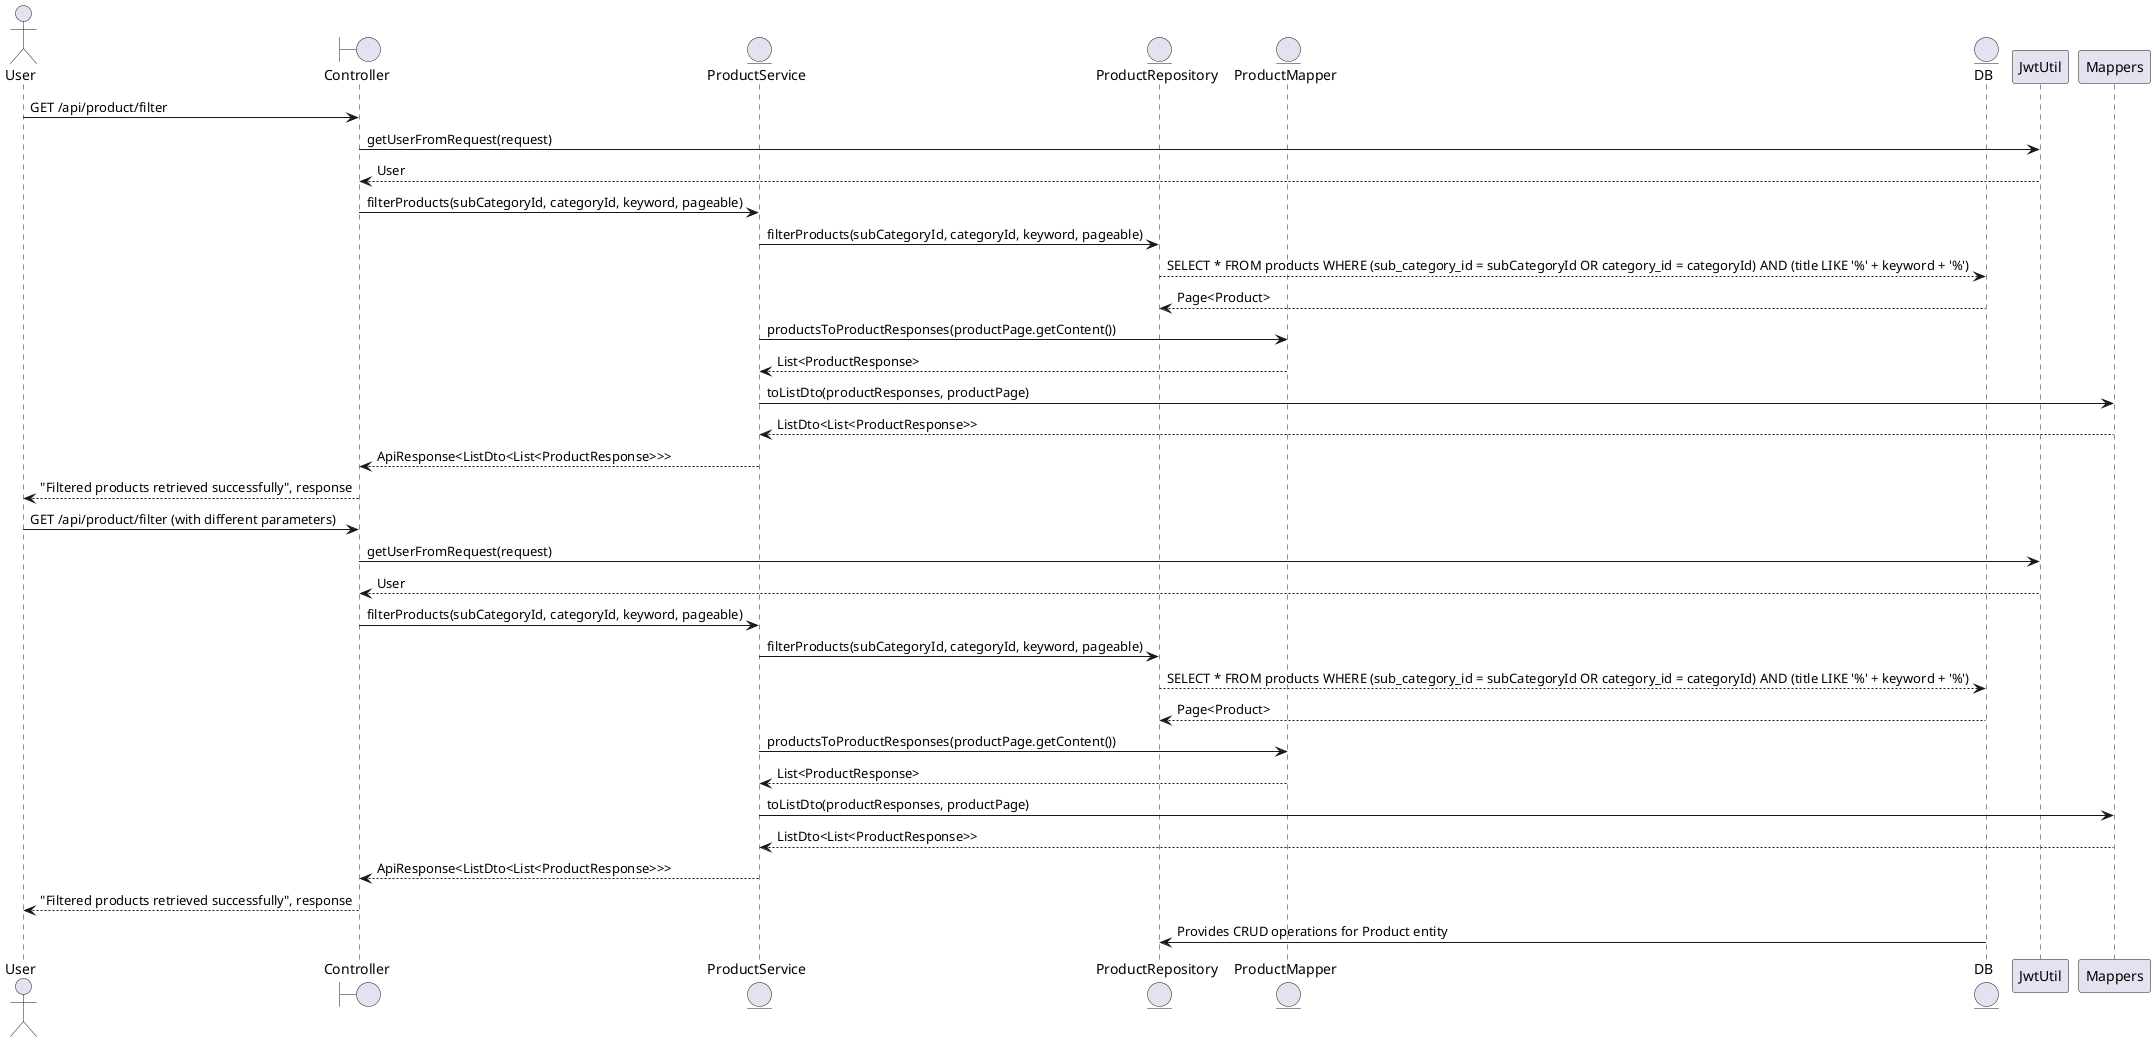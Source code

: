 @startuml

actor User
boundary Controller
entity ProductService
entity ProductRepository
entity ProductMapper
entity DB

User -> Controller : GET /api/product/filter
Controller -> JwtUtil : getUserFromRequest(request)
JwtUtil --> Controller : User

Controller -> ProductService : filterProducts(subCategoryId, categoryId, keyword, pageable)
ProductService -> ProductRepository : filterProducts(subCategoryId, categoryId, keyword, pageable)
ProductRepository --> DB : SELECT * FROM products WHERE (sub_category_id = subCategoryId OR category_id = categoryId) AND (title LIKE '%' + keyword + '%')
DB --> ProductRepository : Page<Product>

ProductService -> ProductMapper : productsToProductResponses(productPage.getContent())
ProductMapper --> ProductService : List<ProductResponse>

ProductService -> Mappers : toListDto(productResponses, productPage)
Mappers --> ProductService : ListDto<List<ProductResponse>>

ProductService --> Controller : ApiResponse<ListDto<List<ProductResponse>>>
Controller --> User : "Filtered products retrieved successfully", response

User -> Controller : GET /api/product/filter (with different parameters)
Controller -> JwtUtil : getUserFromRequest(request)
JwtUtil --> Controller : User

Controller -> ProductService : filterProducts(subCategoryId, categoryId, keyword, pageable)
ProductService -> ProductRepository : filterProducts(subCategoryId, categoryId, keyword, pageable)
ProductRepository --> DB : SELECT * FROM products WHERE (sub_category_id = subCategoryId OR category_id = categoryId) AND (title LIKE '%' + keyword + '%')
DB --> ProductRepository : Page<Product>

ProductService -> ProductMapper : productsToProductResponses(productPage.getContent())
ProductMapper --> ProductService : List<ProductResponse>

ProductService -> Mappers : toListDto(productResponses, productPage)
Mappers --> ProductService : ListDto<List<ProductResponse>>

ProductService --> Controller : ApiResponse<ListDto<List<ProductResponse>>>
Controller --> User : "Filtered products retrieved successfully", response

DB -> ProductRepository : Provides CRUD operations for Product entity

@enduml
